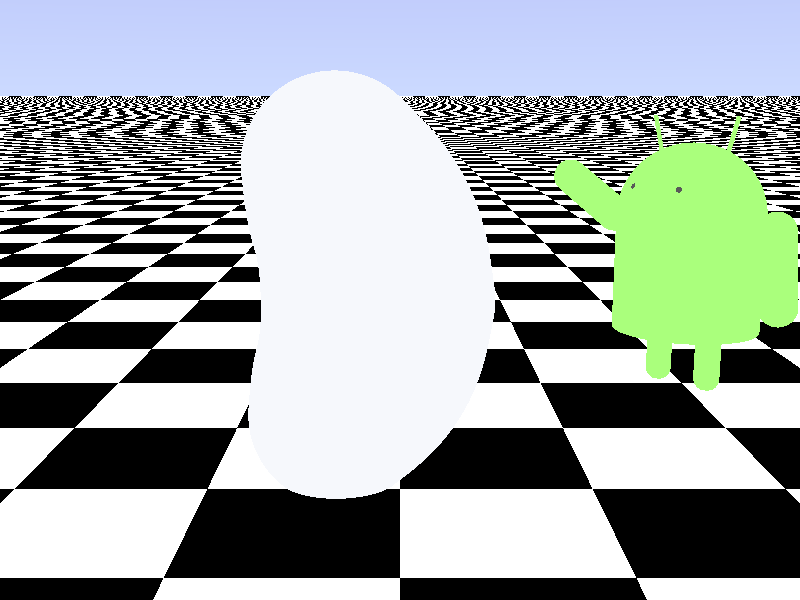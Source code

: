 // This work is licensed under the Creative Commons Attribution 3.0 Unported License.
// To view a copy of this license, visit http://creativecommons.org/licenses/by/3.0/
// or send a letter to Creative Commons, 444 Castro Street, Suite 900, Mountain View,
// California, 94041, USA.

// Persistence Of Vision raytracer version 3.5 sample file.
// File by Alexander Enzmann
//
// -w320 -h240
// -w800 -h600 +a0.3
//
#version 3.7;
global_settings { assumed_gamma 1.0 }

#include "textures.inc"

#declare Cam_Z = -5 * cos(2 * pi * clock);
#declare Cam_X = 5 * sin(2 * pi * clock);

camera {
   location  <Cam_X, 1, Cam_Z>
   right     x*image_width/image_height
   direction <0, 0, 1.7>
   look_at   <0, 0, 0>
}

background { color rgb<1,1,1>*0.02 } 

light_source { <-15, 30, -25> color red 1 green 1 blue 1 }
light_source { < 15, 30, -25> color red 1 green 1 blue 0 }
// sky ----------------------------------------------------------------------
sky_sphere { pigment { gradient <0,1,0>
                       color_map { [0.00 rgb <0.6,0.7,1.0>]
                                   [0.35 rgb <0.1,0.0,0.8>]
                                   [0.65 rgb <0.1,0.0,0.8>]
                                   [1.00 rgb <0.6,0.7,1.0>] 
                                 } 
                       scale 2         
                     } // end of pigment
           } //end of skysphere
// ground -------------------------------------------------------------------
plane{ <0,1,0>, -1
       texture{ pigment{ checker color rgb<1,1,1>*1.2 color rgb<0.25,0.15,0.1>*0}
              //normal { bumps 0.75 scale 0.025}
                finish { phong 0.1}
              } // end of texture
     } // end of plane
     
// BLOB SCENE     
#declare My_X = 0.75 * sin(clock * 8 * pi);

blob {
   threshold 0.6
   component 1.0, 1.0, <My_X, 0, 0>
   component 1.0, 1.0, <-0.375, 0.64952, 0>
   component 1.0, 1.0, <-0.375, -0.64952, 0>

   //pigment { color rgb< 0.0,0.4,0.05> }
   material{
	  texture{
	    pigment{ rgbf<.93,.95,.98,0.825>*0.99}
	    finish { ambient 0.0 diffuse 0.15
	             reflection{0.1,0.1}
	             specular 0.6 roughness 0.005
	             conserve_energy
	           } // end finish
	  } // end of texture
	
	  interior{ ior 1.33
	             fade_power 1001
	             fade_distance 0.5
	             fade_color <0.8,0.8,0.8>
	             caustics 0.16
	   } // end of interior
	 } // end of material
//   finish {
//   	texture{ Polished_Chrome }
//      ambient 0.1
//      diffuse 0.7
//      phong 1
//   }
   rotate 30*y
   normal{ ripples 1.15
             scale 0.03
             turbulence 0.3
             translate<-0.05,0,0>
             rotate<0,-20,0>
           } // end normal

}

// Android robot
#declare Android_Tex = texture { //Polished_Chrome
    pigment{ color rgb<0.4, 1.0, 0.2> } // rgb< 1, 0.0, 0.0>}
    finish { phong 1 reflection {0.05 metallic 0.5}}
} // end of texture

#declare Arm =  union {
                    sphere {<0,0,0>, 0.5}
                    cylinder {<0,-2,0>, <0,0,0>, 0.5}
                    sphere {<0,-2,0>, 0.5}
                    scale<.5,.5,.5>
                }

#declare Leg =  union {
                    sphere {<0,1,0>, 0.5}
                    cylinder {<0,-1,0>, <0,1,0>, 0.5}
                    sphere {<0,-1,0>, 0.5}
                    scale<.35,.35,.35>
                    translate<0,-0.80,0>
                }

#declare Antenna =  union {
                        sphere {<0,2.5,0>, 0.03}
                        cylinder {<0,1.8,0>, <0,2.5,0>, 0.03}
                        sphere {<0,1.8,0>, 0.03}

                    }

union {
	// Rumpf
	cylinder { 
		<0,-0.5,0>, <0,1,0>, 1
	}
	// Eyes
	sphere { <-0.35,1.5,-0.8>, 0.05 pigment { color rgb<0.1,0.1,0.1> } }
	sphere { < 0.35,1.5,-0.8>, 0.05 pigment { color rgb<0.1,0.1,0.1> } }
	// Kopf
	intersection {
		sphere {<0,1,0>, 1}
		box {<-1,2,-1>, <1,1,1>}
		translate<0,0.08,0>
	}
	// Arms
	union { Arm rotate<0,0,-120+20*sin(10*pi*clock)> translate<-1.3,1,0> }
	union { Arm rotate<0,0,+5> translate<+1.3,1,0> }
	// Legs
	union { Leg translate<-0.4,0,0> }
	union { Leg translate< 0.4,0,0> }
	// Antennas
	union { Antenna rotate<0,0, 15> }
	union { Antenna rotate<0,0,-15> }

	texture{Android_Tex}
	scale .5
	translate<0,abs(sin(2*pi*clock)),0>
    rotate<0,50,20 * sin(2*pi*clock)>
	translate<2,-0.35,2>
}

